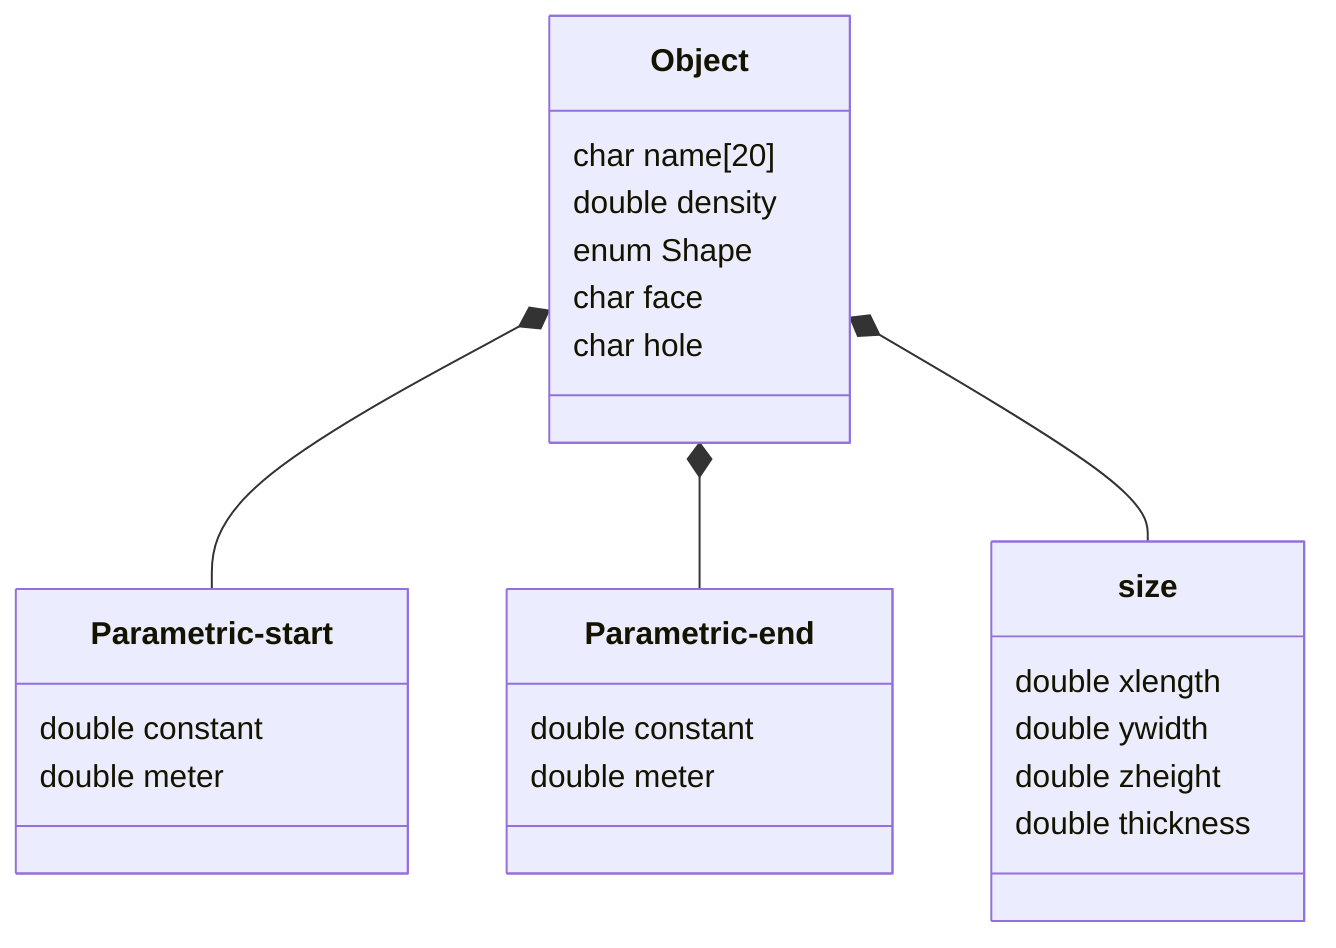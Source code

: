 classDiagram
    class Object{
        char name[20]
        double density
        enum Shape
        char face
        char hole
    }
    Object *--Parametric-start
    Object *--Parametric-end
    Object *--size

    class Parametric-start{
        double constant
        double meter
    }
    class Parametric-end{
        double constant
        double meter
    }
    class size{
        double xlength
        double ywidth
        double zheight
        double thickness
    }